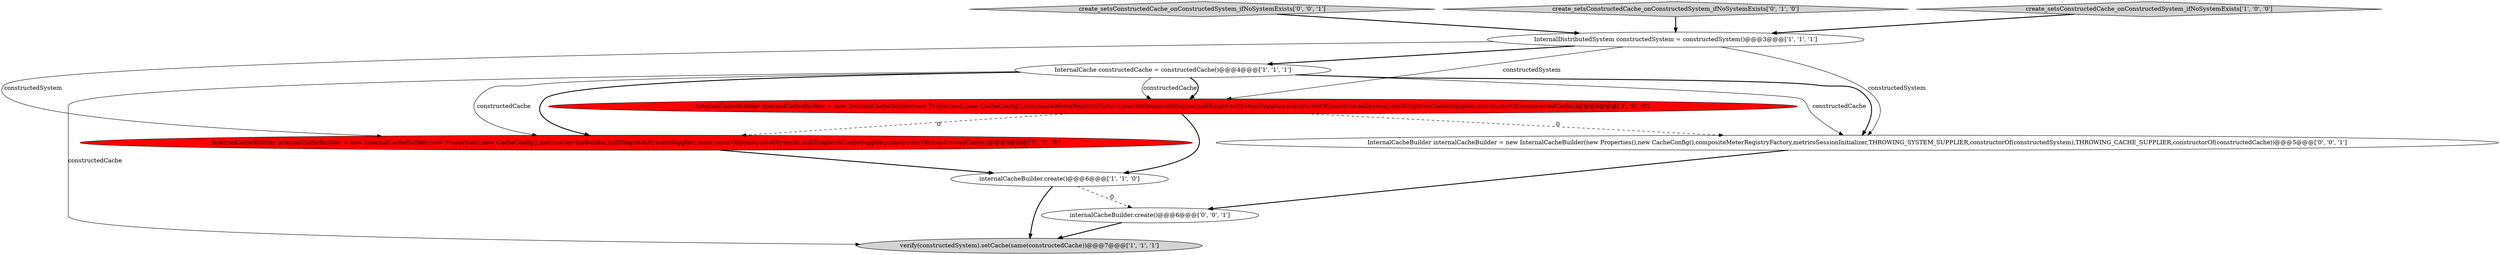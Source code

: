 digraph {
0 [style = filled, label = "verify(constructedSystem).setCache(same(constructedCache))@@@7@@@['1', '1', '1']", fillcolor = lightgray, shape = ellipse image = "AAA0AAABBB1BBB"];
8 [style = filled, label = "create_setsConstructedCache_onConstructedSystem_ifNoSystemExists['0', '0', '1']", fillcolor = lightgray, shape = diamond image = "AAA0AAABBB3BBB"];
9 [style = filled, label = "InternalCacheBuilder internalCacheBuilder = new InternalCacheBuilder(new Properties(),new CacheConfig(),compositeMeterRegistryFactory,metricsSessionInitializer,THROWING_SYSTEM_SUPPLIER,constructorOf(constructedSystem),THROWING_CACHE_SUPPLIER,constructorOf(constructedCache))@@@5@@@['0', '0', '1']", fillcolor = white, shape = ellipse image = "AAA0AAABBB3BBB"];
7 [style = filled, label = "create_setsConstructedCache_onConstructedSystem_ifNoSystemExists['0', '1', '0']", fillcolor = lightgray, shape = diamond image = "AAA0AAABBB2BBB"];
2 [style = filled, label = "InternalDistributedSystem constructedSystem = constructedSystem()@@@3@@@['1', '1', '1']", fillcolor = white, shape = ellipse image = "AAA0AAABBB1BBB"];
3 [style = filled, label = "internalCacheBuilder.create()@@@6@@@['1', '1', '0']", fillcolor = white, shape = ellipse image = "AAA0AAABBB1BBB"];
6 [style = filled, label = "InternalCacheBuilder internalCacheBuilder = new InternalCacheBuilder(new Properties(),new CacheConfig(),metricsServiceBuilder,nullSingletonSystemSupplier,constructorOf(constructedSystem),nullSingletonCacheSupplier,constructorOf(constructedCache))@@@5@@@['0', '1', '0']", fillcolor = red, shape = ellipse image = "AAA1AAABBB2BBB"];
1 [style = filled, label = "create_setsConstructedCache_onConstructedSystem_ifNoSystemExists['1', '0', '0']", fillcolor = lightgray, shape = diamond image = "AAA0AAABBB1BBB"];
5 [style = filled, label = "InternalCache constructedCache = constructedCache()@@@4@@@['1', '1', '1']", fillcolor = white, shape = ellipse image = "AAA0AAABBB1BBB"];
10 [style = filled, label = "internalCacheBuilder.create()@@@6@@@['0', '0', '1']", fillcolor = white, shape = ellipse image = "AAA0AAABBB3BBB"];
4 [style = filled, label = "InternalCacheBuilder internalCacheBuilder = new InternalCacheBuilder(new Properties(),new CacheConfig(),compositeMeterRegistryFactory,metricsSessionInitializer,nullSingletonSystemSupplier,constructorOf(constructedSystem),nullSingletonCacheSupplier,constructorOf(constructedCache))@@@5@@@['1', '0', '0']", fillcolor = red, shape = ellipse image = "AAA1AAABBB1BBB"];
6->3 [style = bold, label=""];
4->3 [style = bold, label=""];
5->9 [style = bold, label=""];
2->4 [style = solid, label="constructedSystem"];
9->10 [style = bold, label=""];
5->4 [style = solid, label="constructedCache"];
2->9 [style = solid, label="constructedSystem"];
4->6 [style = dashed, label="0"];
3->0 [style = bold, label=""];
5->6 [style = solid, label="constructedCache"];
4->9 [style = dashed, label="0"];
5->6 [style = bold, label=""];
8->2 [style = bold, label=""];
7->2 [style = bold, label=""];
10->0 [style = bold, label=""];
5->4 [style = bold, label=""];
1->2 [style = bold, label=""];
3->10 [style = dashed, label="0"];
5->0 [style = solid, label="constructedCache"];
2->6 [style = solid, label="constructedSystem"];
2->5 [style = bold, label=""];
5->9 [style = solid, label="constructedCache"];
}
